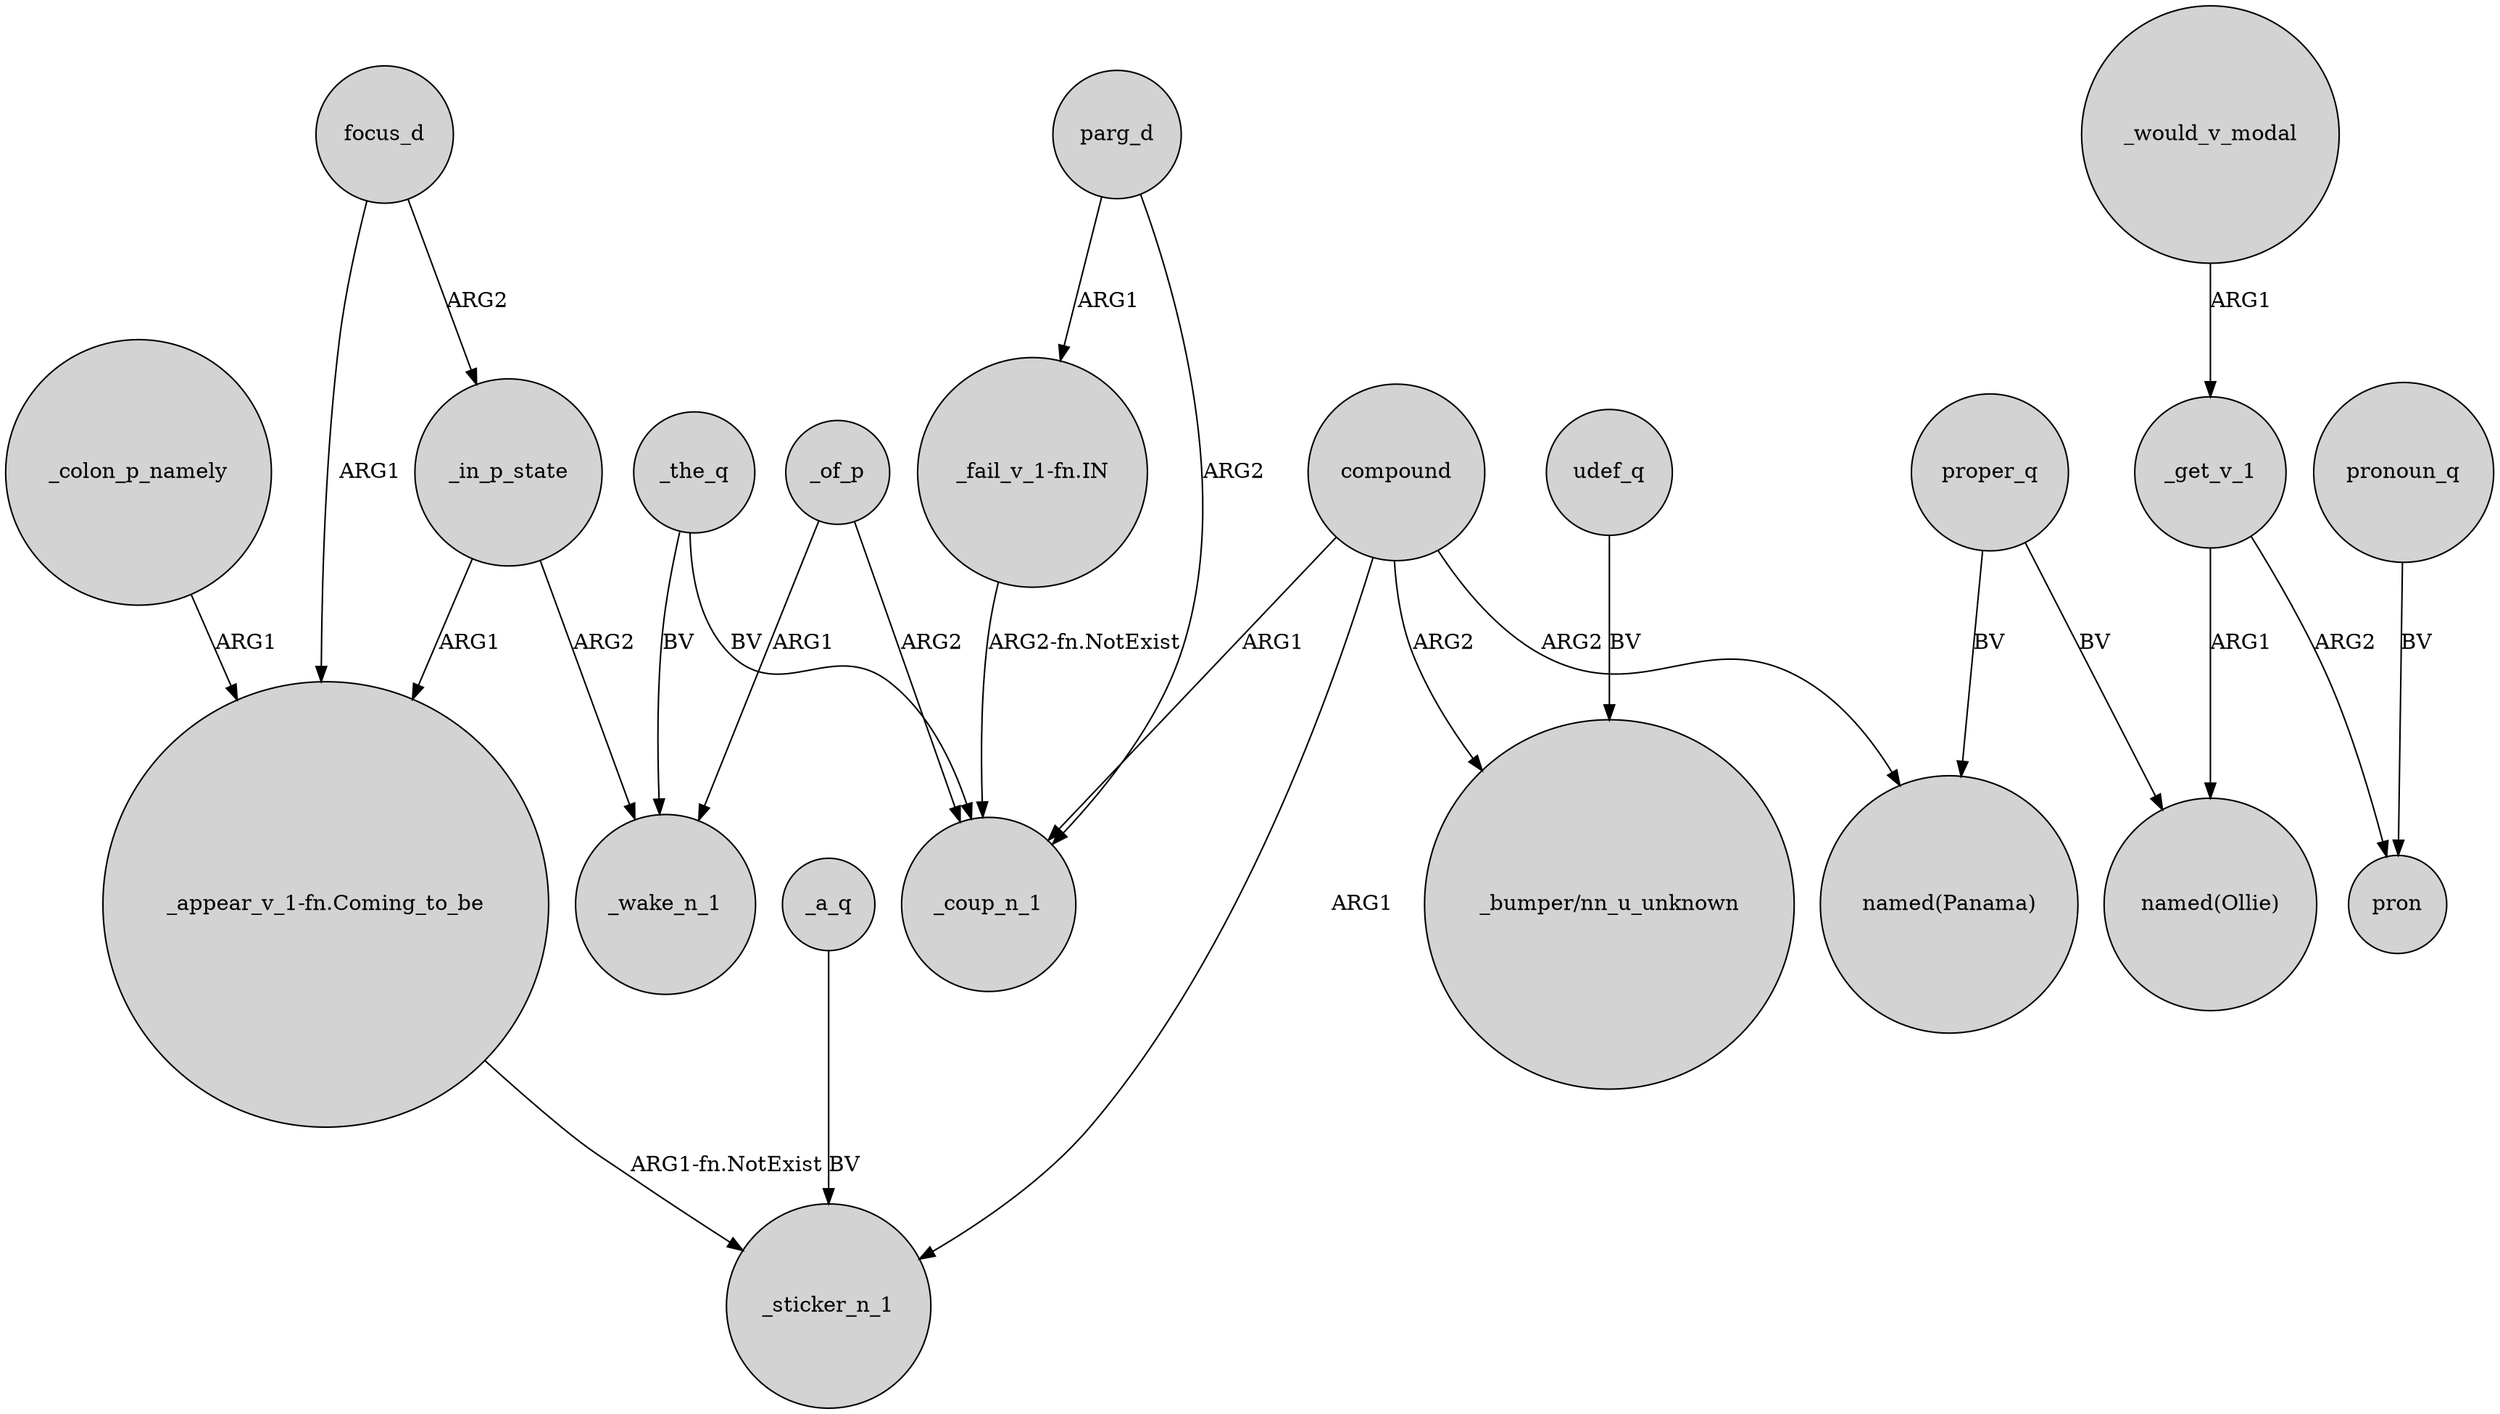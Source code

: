 digraph {
	node [shape=circle style=filled]
	compound -> _sticker_n_1 [label=ARG1]
	_would_v_modal -> _get_v_1 [label=ARG1]
	_in_p_state -> "_appear_v_1-fn.Coming_to_be" [label=ARG1]
	_the_q -> _wake_n_1 [label=BV]
	parg_d -> _coup_n_1 [label=ARG2]
	_a_q -> _sticker_n_1 [label=BV]
	"_fail_v_1-fn.IN" -> _coup_n_1 [label="ARG2-fn.NotExist"]
	_in_p_state -> _wake_n_1 [label=ARG2]
	compound -> _coup_n_1 [label=ARG1]
	_the_q -> _coup_n_1 [label=BV]
	_of_p -> _coup_n_1 [label=ARG2]
	focus_d -> _in_p_state [label=ARG2]
	"_appear_v_1-fn.Coming_to_be" -> _sticker_n_1 [label="ARG1-fn.NotExist"]
	proper_q -> "named(Panama)" [label=BV]
	pronoun_q -> pron [label=BV]
	_get_v_1 -> "named(Ollie)" [label=ARG1]
	_of_p -> _wake_n_1 [label=ARG1]
	compound -> "named(Panama)" [label=ARG2]
	_get_v_1 -> pron [label=ARG2]
	focus_d -> "_appear_v_1-fn.Coming_to_be" [label=ARG1]
	udef_q -> "_bumper/nn_u_unknown" [label=BV]
	_colon_p_namely -> "_appear_v_1-fn.Coming_to_be" [label=ARG1]
	proper_q -> "named(Ollie)" [label=BV]
	compound -> "_bumper/nn_u_unknown" [label=ARG2]
	parg_d -> "_fail_v_1-fn.IN" [label=ARG1]
}

